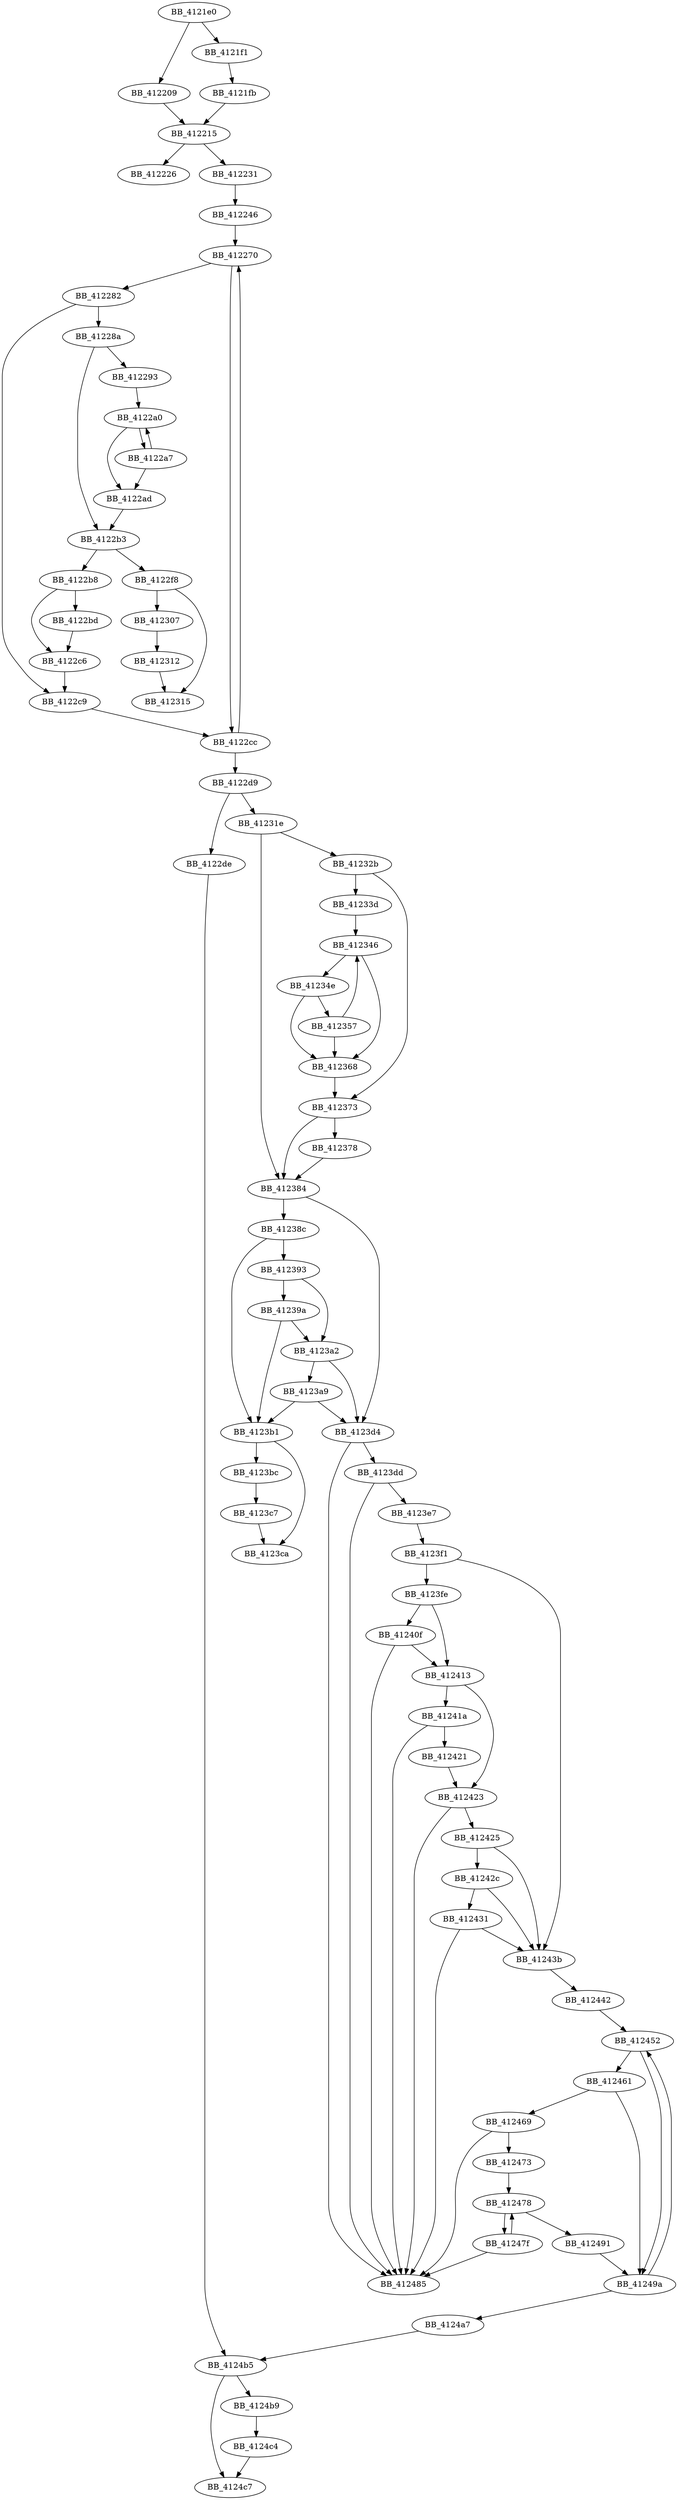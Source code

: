 DiGraph sub_4121E0{
BB_4121e0->BB_4121f1
BB_4121e0->BB_412209
BB_4121f1->BB_4121fb
BB_4121fb->BB_412215
BB_412209->BB_412215
BB_412215->BB_412226
BB_412215->BB_412231
BB_412231->BB_412246
BB_412246->BB_412270
BB_412270->BB_412282
BB_412270->BB_4122cc
BB_412282->BB_41228a
BB_412282->BB_4122c9
BB_41228a->BB_412293
BB_41228a->BB_4122b3
BB_412293->BB_4122a0
BB_4122a0->BB_4122a7
BB_4122a0->BB_4122ad
BB_4122a7->BB_4122a0
BB_4122a7->BB_4122ad
BB_4122ad->BB_4122b3
BB_4122b3->BB_4122b8
BB_4122b3->BB_4122f8
BB_4122b8->BB_4122bd
BB_4122b8->BB_4122c6
BB_4122bd->BB_4122c6
BB_4122c6->BB_4122c9
BB_4122c9->BB_4122cc
BB_4122cc->BB_412270
BB_4122cc->BB_4122d9
BB_4122d9->BB_4122de
BB_4122d9->BB_41231e
BB_4122de->BB_4124b5
BB_4122f8->BB_412307
BB_4122f8->BB_412315
BB_412307->BB_412312
BB_412312->BB_412315
BB_41231e->BB_41232b
BB_41231e->BB_412384
BB_41232b->BB_41233d
BB_41232b->BB_412373
BB_41233d->BB_412346
BB_412346->BB_41234e
BB_412346->BB_412368
BB_41234e->BB_412357
BB_41234e->BB_412368
BB_412357->BB_412346
BB_412357->BB_412368
BB_412368->BB_412373
BB_412373->BB_412378
BB_412373->BB_412384
BB_412378->BB_412384
BB_412384->BB_41238c
BB_412384->BB_4123d4
BB_41238c->BB_412393
BB_41238c->BB_4123b1
BB_412393->BB_41239a
BB_412393->BB_4123a2
BB_41239a->BB_4123a2
BB_41239a->BB_4123b1
BB_4123a2->BB_4123a9
BB_4123a2->BB_4123d4
BB_4123a9->BB_4123b1
BB_4123a9->BB_4123d4
BB_4123b1->BB_4123bc
BB_4123b1->BB_4123ca
BB_4123bc->BB_4123c7
BB_4123c7->BB_4123ca
BB_4123d4->BB_4123dd
BB_4123d4->BB_412485
BB_4123dd->BB_4123e7
BB_4123dd->BB_412485
BB_4123e7->BB_4123f1
BB_4123f1->BB_4123fe
BB_4123f1->BB_41243b
BB_4123fe->BB_41240f
BB_4123fe->BB_412413
BB_41240f->BB_412413
BB_41240f->BB_412485
BB_412413->BB_41241a
BB_412413->BB_412423
BB_41241a->BB_412421
BB_41241a->BB_412485
BB_412421->BB_412423
BB_412423->BB_412425
BB_412423->BB_412485
BB_412425->BB_41242c
BB_412425->BB_41243b
BB_41242c->BB_412431
BB_41242c->BB_41243b
BB_412431->BB_41243b
BB_412431->BB_412485
BB_41243b->BB_412442
BB_412442->BB_412452
BB_412452->BB_412461
BB_412452->BB_41249a
BB_412461->BB_412469
BB_412461->BB_41249a
BB_412469->BB_412473
BB_412469->BB_412485
BB_412473->BB_412478
BB_412478->BB_41247f
BB_412478->BB_412491
BB_41247f->BB_412478
BB_41247f->BB_412485
BB_412491->BB_41249a
BB_41249a->BB_412452
BB_41249a->BB_4124a7
BB_4124a7->BB_4124b5
BB_4124b5->BB_4124b9
BB_4124b5->BB_4124c7
BB_4124b9->BB_4124c4
BB_4124c4->BB_4124c7
}
